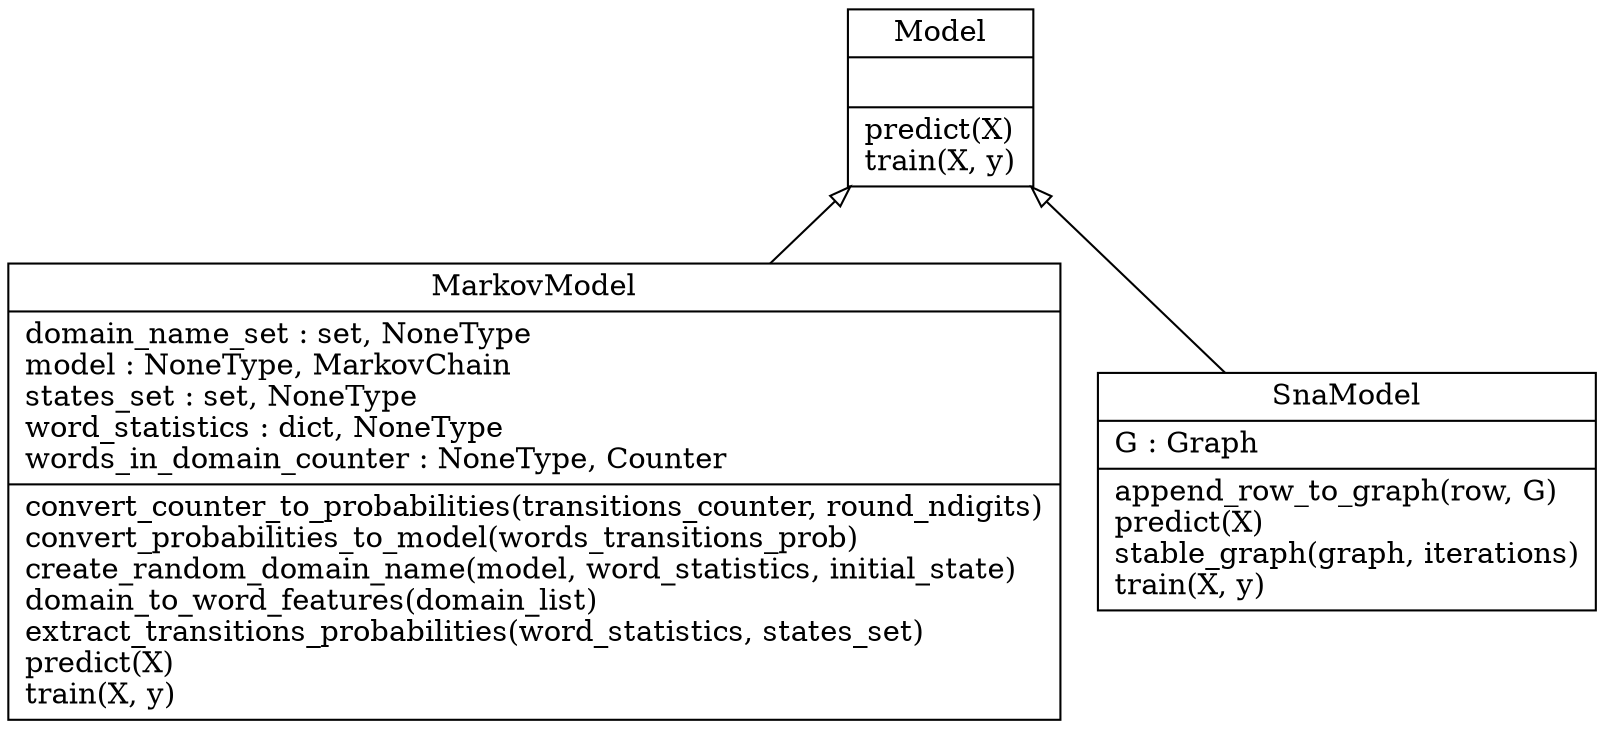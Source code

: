digraph "classes" {
charset="utf-8"
rankdir=BT
"0" [label="{MarkovModel|domain_name_set : set, NoneType\lmodel : NoneType, MarkovChain\lstates_set : set, NoneType\lword_statistics : dict, NoneType\lwords_in_domain_counter : NoneType, Counter\l|convert_counter_to_probabilities(transitions_counter, round_ndigits)\lconvert_probabilities_to_model(words_transitions_prob)\lcreate_random_domain_name(model, word_statistics, initial_state)\ldomain_to_word_features(domain_list)\lextract_transitions_probabilities(word_statistics, states_set)\lpredict(X)\ltrain(X, y)\l}", shape="record"];
"1" [label="{Model|\l|predict(X)\ltrain(X, y)\l}", shape="record"];
"2" [label="{SnaModel|G : Graph\l|append_row_to_graph(row, G)\lpredict(X)\lstable_graph(graph, iterations)\ltrain(X, y)\l}", shape="record"];
"0" -> "1" [arrowhead="empty", arrowtail="none"];
"2" -> "1" [arrowhead="empty", arrowtail="none"];
}
